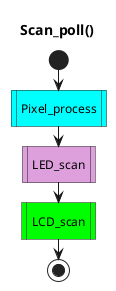 '
' Scan_poll.uml
'

@startuml
title Scan_poll()
start
#Aqua:Pixel_process|
#Plum:LED_scan|
#Lime:LCD_scan|
stop
@enduml
